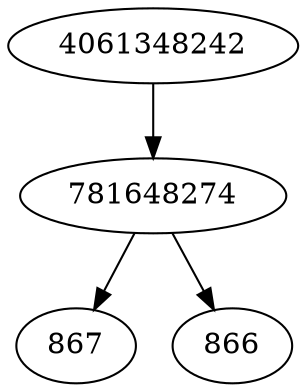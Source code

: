 strict digraph  {
4061348242;
867;
866;
781648274;
4061348242 -> 781648274;
781648274 -> 866;
781648274 -> 867;
}

